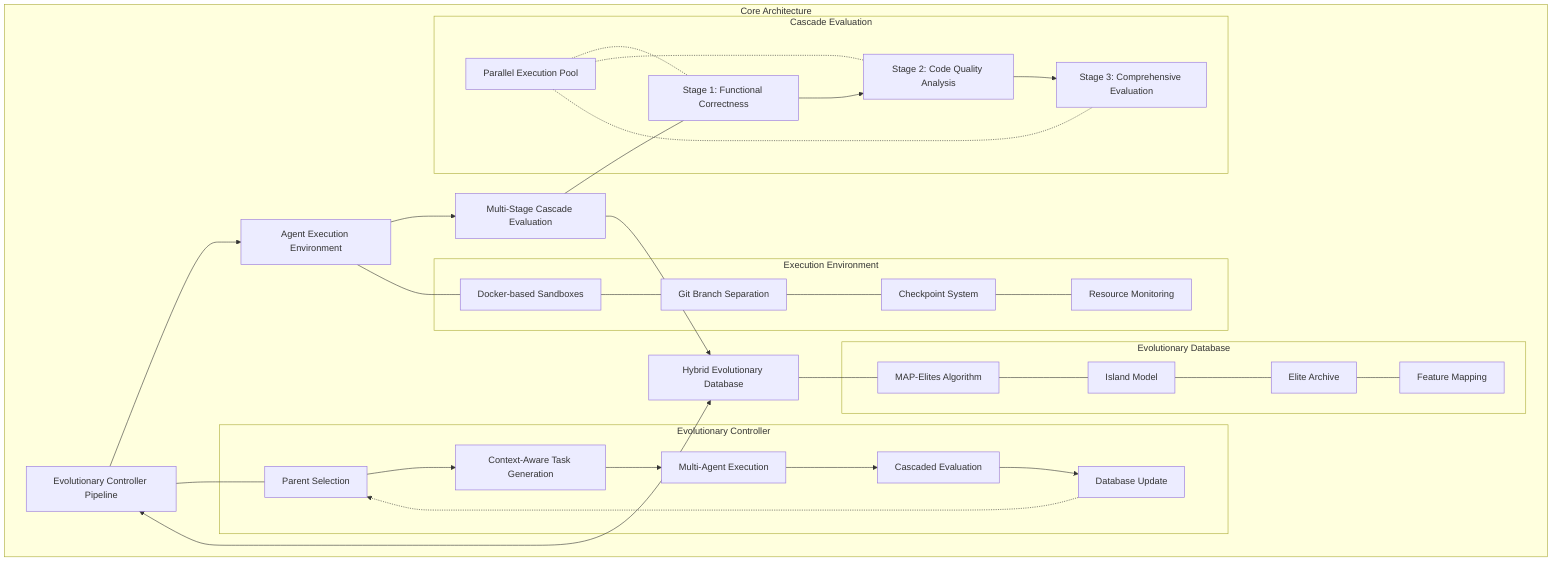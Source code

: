 flowchart TD
    subgraph "Core Architecture"
        A[Evolutionary Controller Pipeline]
        B[Agent Execution Environment]
        C[Hybrid Evolutionary Database]
        D[Multi-Stage Cascade Evaluation]

        A --> B
        B --> D
        C <--> A
        D --> C

        subgraph "Evolutionary Controller"
            A1[Parent Selection]
            A2[Context-Aware Task Generation]
            A3[Multi-Agent Execution]
            A4[Cascaded Evaluation]
            A5[Database Update]

            A1 --> A2 --> A3 --> A4 --> A5
            A5 -.-> A1
        end

        subgraph "Execution Environment"
            B1[Docker-based Sandboxes]
            B2[Git Branch Separation]
            B3[Checkpoint System]
            B4[Resource Monitoring]

            B1 --- B2
            B2 --- B3
            B3 --- B4
        end

        subgraph "Evolutionary Database"
            C1[MAP-Elites Algorithm]
            C2[Island Model]
            C3[Elite Archive]
            C4[Feature Mapping]

            C1 --- C2
            C2 --- C3
            C3 --- C4
        end

        subgraph "Cascade Evaluation"
            D1[Stage 1: Functional Correctness]
            D2[Stage 2: Code Quality Analysis]
            D3[Stage 3: Comprehensive Evaluation]
            D4[Parallel Execution Pool]

            D1 --> D2 --> D3
            D4 -.- D1
            D4 -.- D2
            D4 -.- D3
        end

        A --- A1
        B --- B1
        C --- C1
        D --- D1
    end